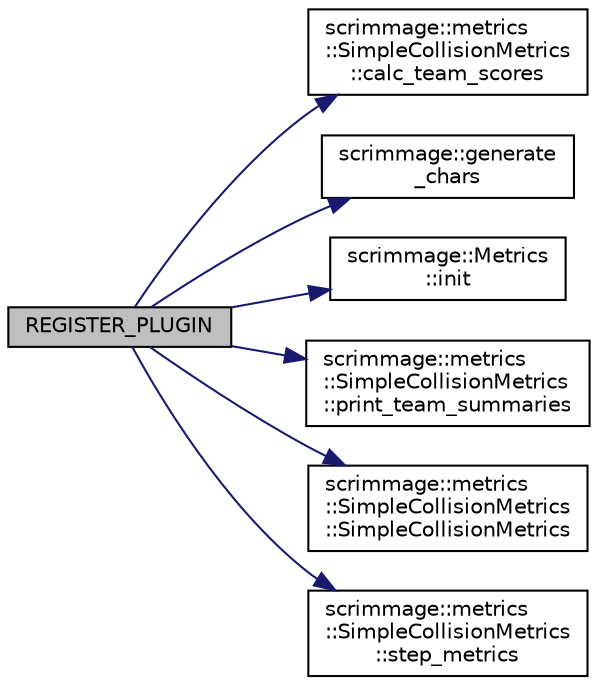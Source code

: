 digraph "REGISTER_PLUGIN"
{
 // LATEX_PDF_SIZE
  edge [fontname="Helvetica",fontsize="10",labelfontname="Helvetica",labelfontsize="10"];
  node [fontname="Helvetica",fontsize="10",shape=record];
  rankdir="LR";
  Node1 [label="REGISTER_PLUGIN",height=0.2,width=0.4,color="black", fillcolor="grey75", style="filled", fontcolor="black",tooltip=" "];
  Node1 -> Node2 [color="midnightblue",fontsize="10",style="solid",fontname="Helvetica"];
  Node2 [label="scrimmage::metrics\l::SimpleCollisionMetrics\l::calc_team_scores",height=0.2,width=0.4,color="black", fillcolor="white", style="filled",URL="$classscrimmage_1_1metrics_1_1SimpleCollisionMetrics.html#a10578b3dd3a81a976dd39ca3f68cfff7",tooltip=" "];
  Node1 -> Node3 [color="midnightblue",fontsize="10",style="solid",fontname="Helvetica"];
  Node3 [label="scrimmage::generate\l_chars",height=0.2,width=0.4,color="black", fillcolor="white", style="filled",URL="$namespacescrimmage.html#a57df2ae1aec29a03cc5a26db820ee65a",tooltip=" "];
  Node1 -> Node4 [color="midnightblue",fontsize="10",style="solid",fontname="Helvetica"];
  Node4 [label="scrimmage::Metrics\l::init",height=0.2,width=0.4,color="black", fillcolor="white", style="filled",URL="$classscrimmage_1_1Metrics.html#a82ba11476f39774c8458c6c8b2651b15",tooltip=" "];
  Node1 -> Node5 [color="midnightblue",fontsize="10",style="solid",fontname="Helvetica"];
  Node5 [label="scrimmage::metrics\l::SimpleCollisionMetrics\l::print_team_summaries",height=0.2,width=0.4,color="black", fillcolor="white", style="filled",URL="$classscrimmage_1_1metrics_1_1SimpleCollisionMetrics.html#af72187ec76a748b8fd69019656a4830c",tooltip=" "];
  Node1 -> Node6 [color="midnightblue",fontsize="10",style="solid",fontname="Helvetica"];
  Node6 [label="scrimmage::metrics\l::SimpleCollisionMetrics\l::SimpleCollisionMetrics",height=0.2,width=0.4,color="black", fillcolor="white", style="filled",URL="$classscrimmage_1_1metrics_1_1SimpleCollisionMetrics.html#a73b2387fbc3bc1286ed7930dcd8bd254",tooltip=" "];
  Node1 -> Node7 [color="midnightblue",fontsize="10",style="solid",fontname="Helvetica"];
  Node7 [label="scrimmage::metrics\l::SimpleCollisionMetrics\l::step_metrics",height=0.2,width=0.4,color="black", fillcolor="white", style="filled",URL="$classscrimmage_1_1metrics_1_1SimpleCollisionMetrics.html#a26d91ce5a23e1fc763cf43a04f96c090",tooltip=" "];
}
